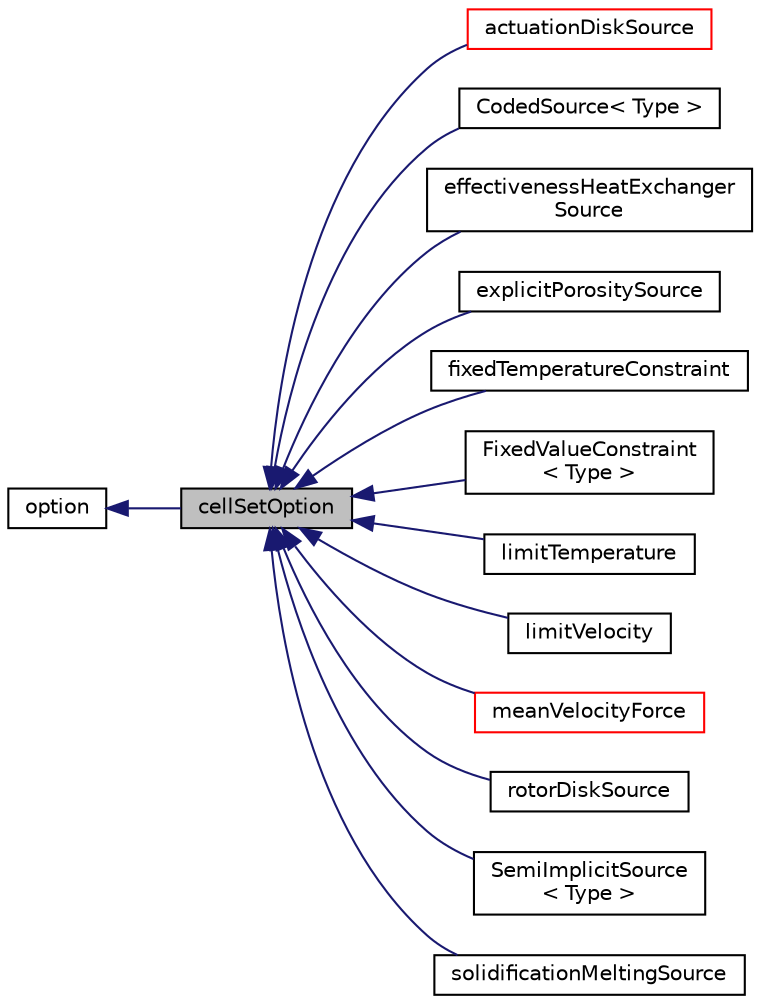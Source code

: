 digraph "cellSetOption"
{
  bgcolor="transparent";
  edge [fontname="Helvetica",fontsize="10",labelfontname="Helvetica",labelfontsize="10"];
  node [fontname="Helvetica",fontsize="10",shape=record];
  rankdir="LR";
  Node0 [label="cellSetOption",height=0.2,width=0.4,color="black", fillcolor="grey75", style="filled", fontcolor="black"];
  Node1 -> Node0 [dir="back",color="midnightblue",fontsize="10",style="solid",fontname="Helvetica"];
  Node1 [label="option",height=0.2,width=0.4,color="black",URL="$a22661.html",tooltip="Finite volume options abstract base class. Provides a base set of controls, e.g.: ..."];
  Node0 -> Node2 [dir="back",color="midnightblue",fontsize="10",style="solid",fontname="Helvetica"];
  Node2 [label="actuationDiskSource",height=0.2,width=0.4,color="red",URL="$a24577.html",tooltip="Actuation disk source. "];
  Node0 -> Node4 [dir="back",color="midnightblue",fontsize="10",style="solid",fontname="Helvetica"];
  Node4 [label="CodedSource\< Type \>",height=0.2,width=0.4,color="black",URL="$a24661.html"];
  Node0 -> Node5 [dir="back",color="midnightblue",fontsize="10",style="solid",fontname="Helvetica"];
  Node5 [label="effectivenessHeatExchanger\lSource",height=0.2,width=0.4,color="black",URL="$a24589.html",tooltip="Heat exchanger source model, in which the heat exchanger is defined as a selection of cells..."];
  Node0 -> Node6 [dir="back",color="midnightblue",fontsize="10",style="solid",fontname="Helvetica"];
  Node6 [label="explicitPorositySource",height=0.2,width=0.4,color="black",URL="$a24593.html",tooltip="Explicit porosity source. "];
  Node0 -> Node7 [dir="back",color="midnightblue",fontsize="10",style="solid",fontname="Helvetica"];
  Node7 [label="fixedTemperatureConstraint",height=0.2,width=0.4,color="black",URL="$a24557.html",tooltip="Fixed temperature equation constraint. "];
  Node0 -> Node8 [dir="back",color="midnightblue",fontsize="10",style="solid",fontname="Helvetica"];
  Node8 [label="FixedValueConstraint\l\< Type \>",height=0.2,width=0.4,color="black",URL="$a24561.html",tooltip="Constrain the field values within a specified region. "];
  Node0 -> Node9 [dir="back",color="midnightblue",fontsize="10",style="solid",fontname="Helvetica"];
  Node9 [label="limitTemperature",height=0.2,width=0.4,color="black",URL="$a24565.html",tooltip="Correction for temperature to apply limits between minimum and maximum values. "];
  Node0 -> Node10 [dir="back",color="midnightblue",fontsize="10",style="solid",fontname="Helvetica"];
  Node10 [label="limitVelocity",height=0.2,width=0.4,color="black",URL="$a24569.html",tooltip="Limits the maximum velocity magnitude to the specified max value. "];
  Node0 -> Node11 [dir="back",color="midnightblue",fontsize="10",style="solid",fontname="Helvetica"];
  Node11 [label="meanVelocityForce",height=0.2,width=0.4,color="red",URL="$a24597.html",tooltip="Calculates and applies the force necessary to maintain the specified mean velocity. "];
  Node0 -> Node13 [dir="back",color="midnightblue",fontsize="10",style="solid",fontname="Helvetica"];
  Node13 [label="rotorDiskSource",height=0.2,width=0.4,color="black",URL="$a24629.html",tooltip="Rotor disk source. "];
  Node0 -> Node14 [dir="back",color="midnightblue",fontsize="10",style="solid",fontname="Helvetica"];
  Node14 [label="SemiImplicitSource\l\< Type \>",height=0.2,width=0.4,color="black",URL="$a24665.html",tooltip="Semi-implicit source, described using an input dictionary. The injection rate coefficients are specif..."];
  Node0 -> Node15 [dir="back",color="midnightblue",fontsize="10",style="solid",fontname="Helvetica"];
  Node15 [label="solidificationMeltingSource",height=0.2,width=0.4,color="black",URL="$a24649.html",tooltip="This source is designed to model the effect of solidification and melting processes, e.g. windhield defrosting. The phase change occurs at the melting temperature, Tmelt. "];
}
